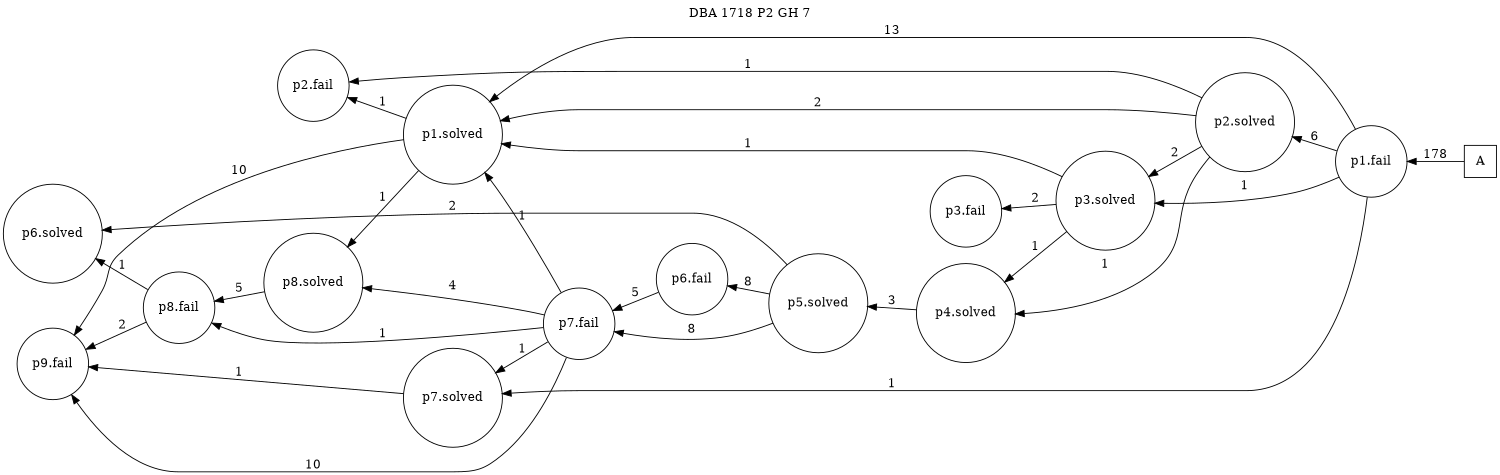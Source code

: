 digraph DBA_1718_P2_GH_7 {
labelloc="tl"
label= " DBA 1718 P2 GH 7 "
rankdir="RL";
graph [ size=" 10 , 10 !"]

"A" [shape="square" label="A"]
"p1.fail" [shape="circle" label="p1.fail"]
"p1.solved" [shape="circle" label="p1.solved"]
"p2.fail" [shape="circle" label="p2.fail"]
"p2.solved" [shape="circle" label="p2.solved"]
"p3.solved" [shape="circle" label="p3.solved"]
"p3.fail" [shape="circle" label="p3.fail"]
"p4.solved" [shape="circle" label="p4.solved"]
"p5.solved" [shape="circle" label="p5.solved"]
"p6.fail" [shape="circle" label="p6.fail"]
"p7.fail" [shape="circle" label="p7.fail"]
"p8.solved" [shape="circle" label="p8.solved"]
"p8.fail" [shape="circle" label="p8.fail"]
"p9.fail" [shape="circle" label="p9.fail"]
"p6.solved" [shape="circle" label="p6.solved"]
"p7.solved" [shape="circle" label="p7.solved"]
"A" -> "p1.fail" [ label=178]
"p1.fail" -> "p1.solved" [ label=13]
"p1.fail" -> "p2.solved" [ label=6]
"p1.fail" -> "p3.solved" [ label=1]
"p1.fail" -> "p7.solved" [ label=1]
"p1.solved" -> "p2.fail" [ label=1]
"p1.solved" -> "p8.solved" [ label=1]
"p1.solved" -> "p9.fail" [ label=10]
"p2.solved" -> "p1.solved" [ label=2]
"p2.solved" -> "p2.fail" [ label=1]
"p2.solved" -> "p3.solved" [ label=2]
"p2.solved" -> "p4.solved" [ label=1]
"p3.solved" -> "p1.solved" [ label=1]
"p3.solved" -> "p3.fail" [ label=2]
"p3.solved" -> "p4.solved" [ label=1]
"p4.solved" -> "p5.solved" [ label=3]
"p5.solved" -> "p6.fail" [ label=8]
"p5.solved" -> "p7.fail" [ label=8]
"p5.solved" -> "p6.solved" [ label=2]
"p6.fail" -> "p7.fail" [ label=5]
"p7.fail" -> "p1.solved" [ label=1]
"p7.fail" -> "p8.solved" [ label=4]
"p7.fail" -> "p8.fail" [ label=1]
"p7.fail" -> "p9.fail" [ label=10]
"p7.fail" -> "p7.solved" [ label=1]
"p8.solved" -> "p8.fail" [ label=5]
"p8.fail" -> "p9.fail" [ label=2]
"p8.fail" -> "p6.solved" [ label=1]
"p7.solved" -> "p9.fail" [ label=1]
}
